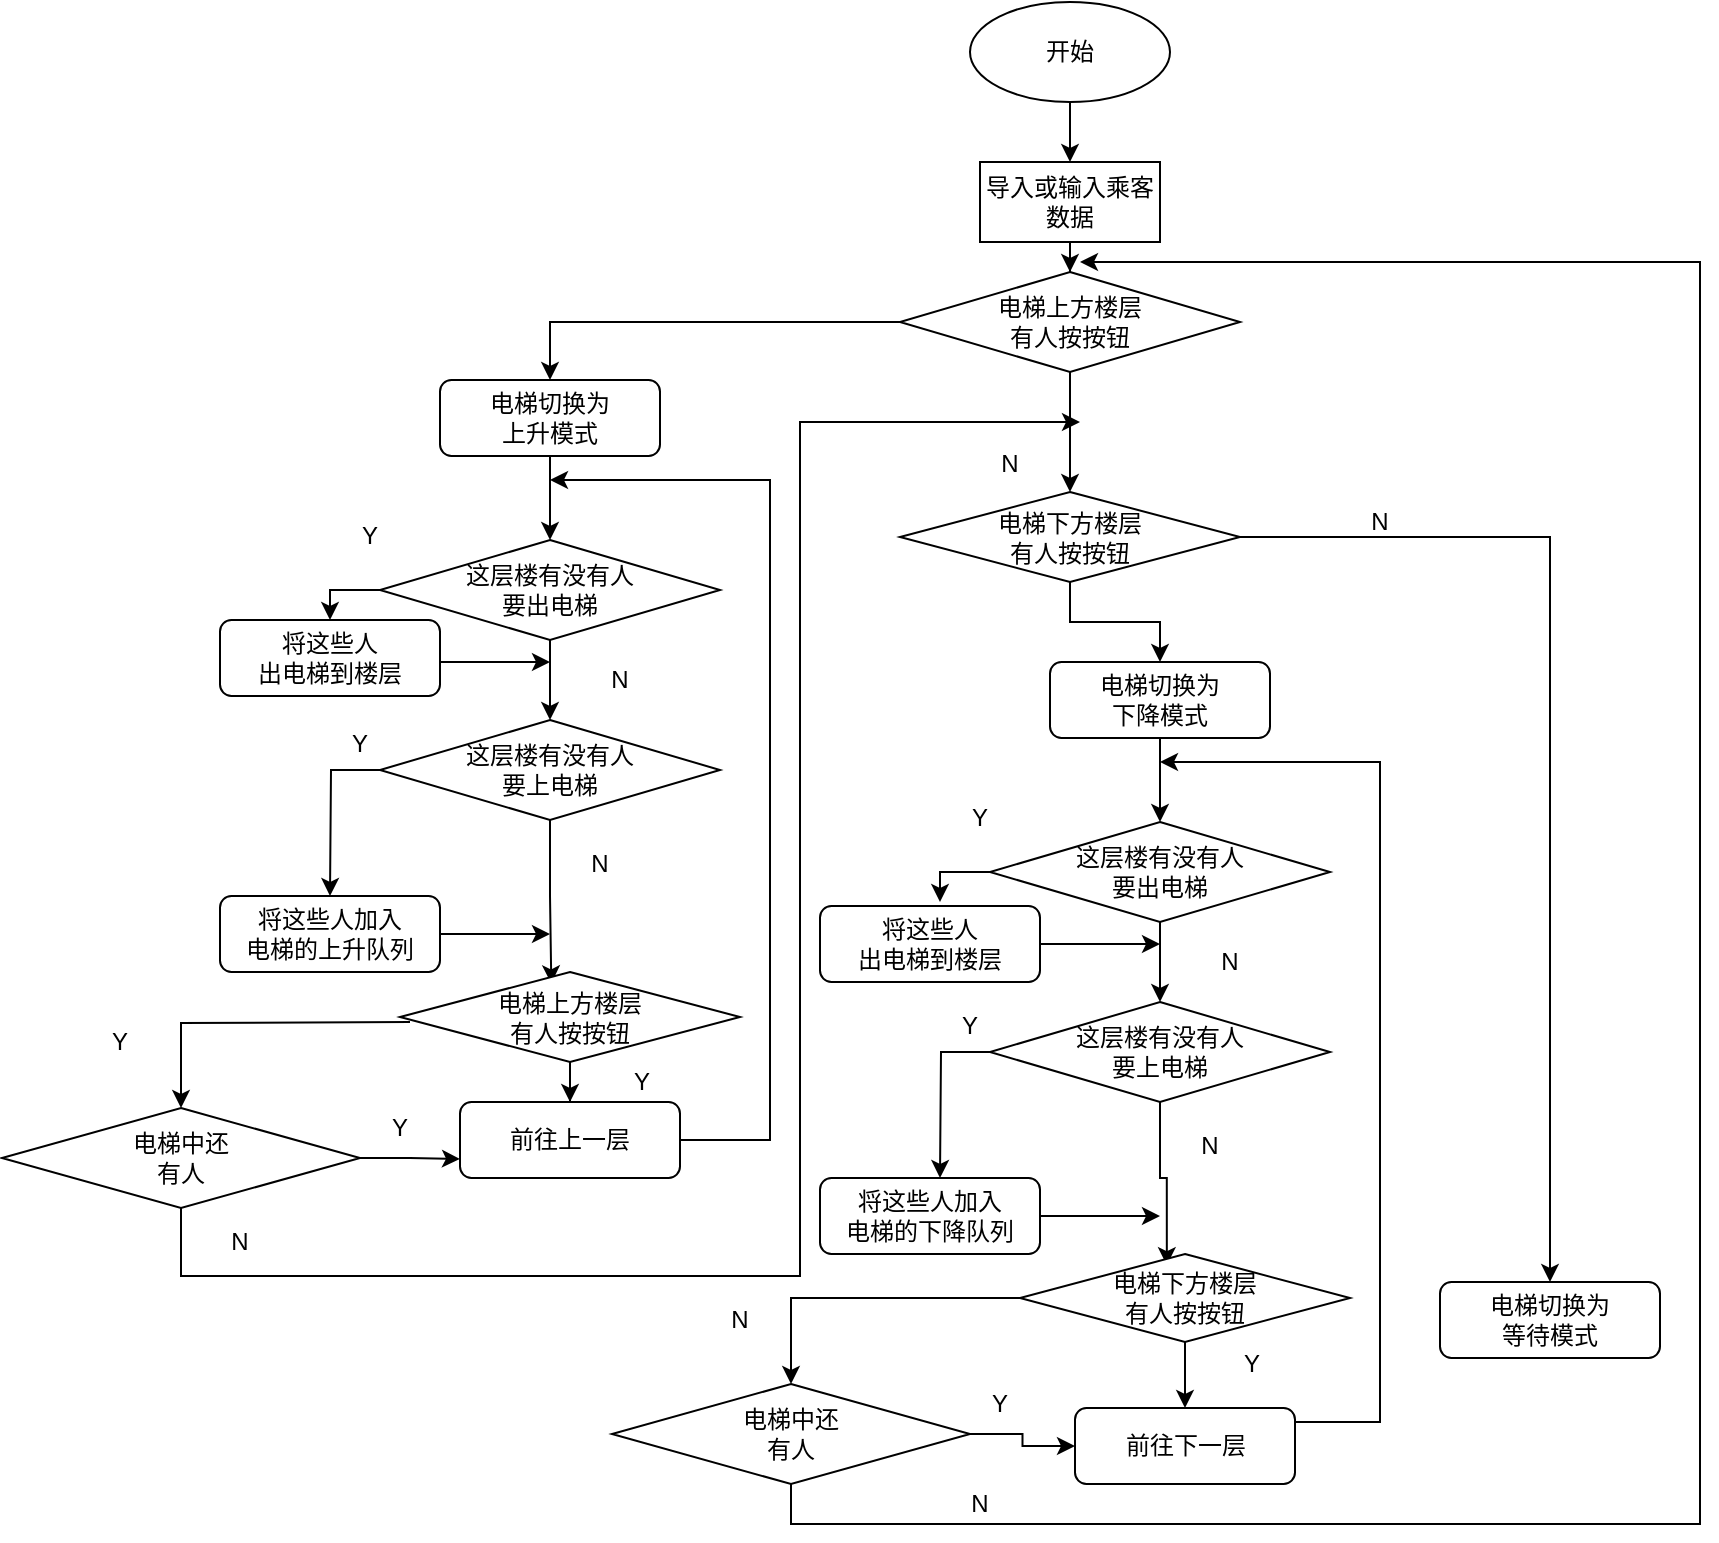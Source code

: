 <mxfile version="13.10.0" type="embed">
    <diagram id="eHC2nOfcFnv1dxEx4Afr" name="第 1 页">
        <mxGraphModel dx="5364" dy="403" grid="1" gridSize="10" guides="1" tooltips="1" connect="1" arrows="1" fold="1" page="1" pageScale="1" pageWidth="4681" pageHeight="3300" math="0" shadow="0">
            <root>
                <mxCell id="0"/>
                <mxCell id="1" parent="0"/>
                <mxCell id="6" style="edgeStyle=orthogonalEdgeStyle;rounded=0;orthogonalLoop=1;jettySize=auto;html=1;entryX=0.5;entryY=0;entryDx=0;entryDy=0;" edge="1" parent="1" source="3" target="4">
                    <mxGeometry relative="1" as="geometry"/>
                </mxCell>
                <mxCell id="3" value="开始&lt;br&gt;" style="ellipse;whiteSpace=wrap;html=1;" vertex="1" parent="1">
                    <mxGeometry x="305" y="20" width="100" height="50" as="geometry"/>
                </mxCell>
                <mxCell id="8" style="edgeStyle=orthogonalEdgeStyle;rounded=0;orthogonalLoop=1;jettySize=auto;html=1;" edge="1" parent="1" source="4" target="7">
                    <mxGeometry relative="1" as="geometry"/>
                </mxCell>
                <mxCell id="4" value="导入或输入乘客数据" style="rounded=0;whiteSpace=wrap;html=1;" vertex="1" parent="1">
                    <mxGeometry x="310" y="100" width="90" height="40" as="geometry"/>
                </mxCell>
                <mxCell id="25" style="edgeStyle=orthogonalEdgeStyle;rounded=0;orthogonalLoop=1;jettySize=auto;html=1;" edge="1" parent="1" source="7" target="30">
                    <mxGeometry relative="1" as="geometry">
                        <mxPoint x="355" y="290" as="targetPoint"/>
                    </mxGeometry>
                </mxCell>
                <mxCell id="105" style="edgeStyle=orthogonalEdgeStyle;rounded=0;orthogonalLoop=1;jettySize=auto;html=1;entryX=0.5;entryY=0;entryDx=0;entryDy=0;" edge="1" parent="1" source="7" target="85">
                    <mxGeometry relative="1" as="geometry"/>
                </mxCell>
                <mxCell id="7" value="电梯上方楼层&lt;br&gt;有人按按钮" style="rhombus;whiteSpace=wrap;html=1;" vertex="1" parent="1">
                    <mxGeometry x="270" y="155" width="170" height="50" as="geometry"/>
                </mxCell>
                <mxCell id="62" style="edgeStyle=orthogonalEdgeStyle;rounded=0;orthogonalLoop=1;jettySize=auto;html=1;entryX=1;entryY=0.5;entryDx=0;entryDy=0;" edge="1" parent="1" source="23">
                    <mxGeometry relative="1" as="geometry">
                        <mxPoint x="250" y="315" as="targetPoint"/>
                        <Array as="points">
                            <mxPoint x="270" y="449"/>
                            <mxPoint x="270" y="317"/>
                        </Array>
                    </mxGeometry>
                </mxCell>
                <mxCell id="27" value="N" style="text;html=1;strokeColor=none;fillColor=none;align=center;verticalAlign=middle;whiteSpace=wrap;rounded=0;" vertex="1" parent="1">
                    <mxGeometry x="305" y="241" width="40" height="20" as="geometry"/>
                </mxCell>
                <mxCell id="31" style="edgeStyle=orthogonalEdgeStyle;rounded=0;orthogonalLoop=1;jettySize=auto;html=1;exitX=1;exitY=0.5;exitDx=0;exitDy=0;entryX=0.5;entryY=0;entryDx=0;entryDy=0;" edge="1" parent="1" source="30" target="32">
                    <mxGeometry relative="1" as="geometry">
                        <mxPoint x="550" y="330" as="targetPoint"/>
                    </mxGeometry>
                </mxCell>
                <mxCell id="37" style="edgeStyle=orthogonalEdgeStyle;rounded=0;orthogonalLoop=1;jettySize=auto;html=1;entryX=0.5;entryY=0;entryDx=0;entryDy=0;" edge="1" parent="1" source="30" target="36">
                    <mxGeometry relative="1" as="geometry"/>
                </mxCell>
                <mxCell id="30" value="电梯下方楼层&lt;br&gt;有人按按钮" style="rhombus;whiteSpace=wrap;html=1;" vertex="1" parent="1">
                    <mxGeometry x="270" y="265" width="170" height="45" as="geometry"/>
                </mxCell>
                <mxCell id="32" value="电梯切换为&lt;br&gt;等待模式" style="rounded=1;whiteSpace=wrap;html=1;" vertex="1" parent="1">
                    <mxGeometry x="540" y="660" width="110" height="38" as="geometry"/>
                </mxCell>
                <mxCell id="33" value="N" style="text;html=1;strokeColor=none;fillColor=none;align=center;verticalAlign=middle;whiteSpace=wrap;rounded=0;" vertex="1" parent="1">
                    <mxGeometry x="490" y="270" width="40" height="20" as="geometry"/>
                </mxCell>
                <mxCell id="57" style="edgeStyle=orthogonalEdgeStyle;rounded=0;orthogonalLoop=1;jettySize=auto;html=1;" edge="1" parent="1" source="36">
                    <mxGeometry relative="1" as="geometry">
                        <mxPoint x="400" y="430" as="targetPoint"/>
                    </mxGeometry>
                </mxCell>
                <mxCell id="36" value="电梯切换为&lt;br&gt;下降模式" style="rounded=1;whiteSpace=wrap;html=1;" vertex="1" parent="1">
                    <mxGeometry x="345" y="350" width="110" height="38" as="geometry"/>
                </mxCell>
                <mxCell id="47" style="edgeStyle=orthogonalEdgeStyle;rounded=0;orthogonalLoop=1;jettySize=auto;html=1;entryX=0.445;entryY=0.127;entryDx=0;entryDy=0;entryPerimeter=0;" edge="1" parent="1" source="48" target="63">
                    <mxGeometry relative="1" as="geometry">
                        <mxPoint x="400" y="612" as="targetPoint"/>
                    </mxGeometry>
                </mxCell>
                <mxCell id="56" style="edgeStyle=orthogonalEdgeStyle;rounded=0;orthogonalLoop=1;jettySize=auto;html=1;exitX=0;exitY=0.5;exitDx=0;exitDy=0;entryX=0.5;entryY=0;entryDx=0;entryDy=0;" edge="1" parent="1" source="48">
                    <mxGeometry relative="1" as="geometry">
                        <mxPoint x="290" y="608" as="targetPoint"/>
                    </mxGeometry>
                </mxCell>
                <mxCell id="48" value="这层楼有没有人&lt;br&gt;要上电梯" style="rhombus;whiteSpace=wrap;html=1;" vertex="1" parent="1">
                    <mxGeometry x="315" y="520" width="170" height="50" as="geometry"/>
                </mxCell>
                <mxCell id="66" style="edgeStyle=orthogonalEdgeStyle;rounded=0;orthogonalLoop=1;jettySize=auto;html=1;" edge="1" parent="1" source="51">
                    <mxGeometry relative="1" as="geometry">
                        <mxPoint x="400" y="627" as="targetPoint"/>
                    </mxGeometry>
                </mxCell>
                <mxCell id="51" value="将这些人加入&lt;br&gt;电梯的下降队列" style="rounded=1;whiteSpace=wrap;html=1;" vertex="1" parent="1">
                    <mxGeometry x="230" y="608" width="110" height="38" as="geometry"/>
                </mxCell>
                <mxCell id="52" value="N" style="text;html=1;strokeColor=none;fillColor=none;align=center;verticalAlign=middle;whiteSpace=wrap;rounded=0;" vertex="1" parent="1">
                    <mxGeometry x="405" y="582" width="40" height="20" as="geometry"/>
                </mxCell>
                <mxCell id="69" style="edgeStyle=orthogonalEdgeStyle;rounded=0;orthogonalLoop=1;jettySize=auto;html=1;" edge="1" parent="1" source="53">
                    <mxGeometry relative="1" as="geometry">
                        <mxPoint x="400" y="400" as="targetPoint"/>
                        <Array as="points">
                            <mxPoint x="510" y="730"/>
                            <mxPoint x="510" y="400"/>
                        </Array>
                    </mxGeometry>
                </mxCell>
                <mxCell id="53" value="前往下一层" style="rounded=1;whiteSpace=wrap;html=1;" vertex="1" parent="1">
                    <mxGeometry x="357.5" y="723" width="110" height="38" as="geometry"/>
                </mxCell>
                <mxCell id="49" value="Y" style="text;html=1;strokeColor=none;fillColor=none;align=center;verticalAlign=middle;whiteSpace=wrap;rounded=0;" vertex="1" parent="1">
                    <mxGeometry x="285" y="522" width="40" height="20" as="geometry"/>
                </mxCell>
                <mxCell id="106" style="edgeStyle=orthogonalEdgeStyle;rounded=0;orthogonalLoop=1;jettySize=auto;html=1;entryX=0.5;entryY=0;entryDx=0;entryDy=0;" edge="1" parent="1" source="63" target="108">
                    <mxGeometry relative="1" as="geometry">
                        <mxPoint x="250" y="730" as="targetPoint"/>
                    </mxGeometry>
                </mxCell>
                <mxCell id="113" style="edgeStyle=orthogonalEdgeStyle;rounded=0;orthogonalLoop=1;jettySize=auto;html=1;" edge="1" parent="1" source="63" target="53">
                    <mxGeometry relative="1" as="geometry"/>
                </mxCell>
                <mxCell id="63" value="电梯下方楼层&lt;br&gt;有人按按钮" style="rhombus;whiteSpace=wrap;html=1;" vertex="1" parent="1">
                    <mxGeometry x="330" y="646" width="165" height="44" as="geometry"/>
                </mxCell>
                <mxCell id="70" value="Y" style="text;html=1;strokeColor=none;fillColor=none;align=center;verticalAlign=middle;whiteSpace=wrap;rounded=0;" vertex="1" parent="1">
                    <mxGeometry x="426" y="691" width="40" height="20" as="geometry"/>
                </mxCell>
                <mxCell id="77" style="edgeStyle=orthogonalEdgeStyle;rounded=0;orthogonalLoop=1;jettySize=auto;html=1;entryX=0.5;entryY=0;entryDx=0;entryDy=0;" edge="1" parent="1" source="76" target="48">
                    <mxGeometry relative="1" as="geometry"/>
                </mxCell>
                <mxCell id="80" style="edgeStyle=orthogonalEdgeStyle;rounded=0;orthogonalLoop=1;jettySize=auto;html=1;exitX=0;exitY=0.5;exitDx=0;exitDy=0;" edge="1" parent="1" source="76">
                    <mxGeometry relative="1" as="geometry">
                        <mxPoint x="290" y="470" as="targetPoint"/>
                    </mxGeometry>
                </mxCell>
                <mxCell id="76" value="这层楼有没有人&lt;br&gt;要出电梯" style="rhombus;whiteSpace=wrap;html=1;" vertex="1" parent="1">
                    <mxGeometry x="315" y="430" width="170" height="50" as="geometry"/>
                </mxCell>
                <mxCell id="78" value="N" style="text;html=1;strokeColor=none;fillColor=none;align=center;verticalAlign=middle;whiteSpace=wrap;rounded=0;" vertex="1" parent="1">
                    <mxGeometry x="415" y="490" width="40" height="20" as="geometry"/>
                </mxCell>
                <mxCell id="79" value="Y" style="text;html=1;strokeColor=none;fillColor=none;align=center;verticalAlign=middle;whiteSpace=wrap;rounded=0;" vertex="1" parent="1">
                    <mxGeometry x="290" y="418" width="40" height="20" as="geometry"/>
                </mxCell>
                <mxCell id="83" style="edgeStyle=orthogonalEdgeStyle;rounded=0;orthogonalLoop=1;jettySize=auto;html=1;" edge="1" parent="1" source="81">
                    <mxGeometry relative="1" as="geometry">
                        <mxPoint x="400" y="491" as="targetPoint"/>
                    </mxGeometry>
                </mxCell>
                <mxCell id="81" value="将这些人&lt;br&gt;出电梯到楼层" style="rounded=1;whiteSpace=wrap;html=1;" vertex="1" parent="1">
                    <mxGeometry x="230" y="472" width="110" height="38" as="geometry"/>
                </mxCell>
                <mxCell id="84" style="edgeStyle=orthogonalEdgeStyle;rounded=0;orthogonalLoop=1;jettySize=auto;html=1;" edge="1" parent="1" source="85">
                    <mxGeometry relative="1" as="geometry">
                        <mxPoint x="95" y="289" as="targetPoint"/>
                    </mxGeometry>
                </mxCell>
                <mxCell id="85" value="电梯切换为&lt;br&gt;上升模式" style="rounded=1;whiteSpace=wrap;html=1;" vertex="1" parent="1">
                    <mxGeometry x="40" y="209" width="110" height="38" as="geometry"/>
                </mxCell>
                <mxCell id="86" style="edgeStyle=orthogonalEdgeStyle;rounded=0;orthogonalLoop=1;jettySize=auto;html=1;entryX=0.445;entryY=0.127;entryDx=0;entryDy=0;entryPerimeter=0;" edge="1" parent="1" source="88" target="96">
                    <mxGeometry relative="1" as="geometry">
                        <mxPoint x="95" y="471" as="targetPoint"/>
                    </mxGeometry>
                </mxCell>
                <mxCell id="87" style="edgeStyle=orthogonalEdgeStyle;rounded=0;orthogonalLoop=1;jettySize=auto;html=1;exitX=0;exitY=0.5;exitDx=0;exitDy=0;entryX=0.5;entryY=0;entryDx=0;entryDy=0;" edge="1" parent="1" source="88">
                    <mxGeometry relative="1" as="geometry">
                        <mxPoint x="-15" y="467.0" as="targetPoint"/>
                    </mxGeometry>
                </mxCell>
                <mxCell id="88" value="这层楼有没有人&lt;br&gt;要上电梯" style="rhombus;whiteSpace=wrap;html=1;" vertex="1" parent="1">
                    <mxGeometry x="10" y="379" width="170" height="50" as="geometry"/>
                </mxCell>
                <mxCell id="89" style="edgeStyle=orthogonalEdgeStyle;rounded=0;orthogonalLoop=1;jettySize=auto;html=1;" edge="1" parent="1">
                    <mxGeometry relative="1" as="geometry">
                        <mxPoint x="95" y="486" as="targetPoint"/>
                        <mxPoint x="35" y="486" as="sourcePoint"/>
                    </mxGeometry>
                </mxCell>
                <mxCell id="90" value="将这些人加入&lt;br&gt;电梯的上升队列" style="rounded=1;whiteSpace=wrap;html=1;" vertex="1" parent="1">
                    <mxGeometry x="-70" y="467" width="110" height="38" as="geometry"/>
                </mxCell>
                <mxCell id="91" value="N" style="text;html=1;strokeColor=none;fillColor=none;align=center;verticalAlign=middle;whiteSpace=wrap;rounded=0;" vertex="1" parent="1">
                    <mxGeometry x="100" y="441" width="40" height="20" as="geometry"/>
                </mxCell>
                <mxCell id="92" style="edgeStyle=orthogonalEdgeStyle;rounded=0;orthogonalLoop=1;jettySize=auto;html=1;" edge="1" parent="1" source="93">
                    <mxGeometry relative="1" as="geometry">
                        <mxPoint x="95" y="259" as="targetPoint"/>
                        <Array as="points">
                            <mxPoint x="205" y="589"/>
                            <mxPoint x="205" y="259"/>
                        </Array>
                    </mxGeometry>
                </mxCell>
                <mxCell id="93" value="前往上一层" style="rounded=1;whiteSpace=wrap;html=1;" vertex="1" parent="1">
                    <mxGeometry x="50" y="570" width="110" height="38" as="geometry"/>
                </mxCell>
                <mxCell id="94" value="Y" style="text;html=1;strokeColor=none;fillColor=none;align=center;verticalAlign=middle;whiteSpace=wrap;rounded=0;" vertex="1" parent="1">
                    <mxGeometry x="-20" y="381" width="40" height="20" as="geometry"/>
                </mxCell>
                <mxCell id="95" style="edgeStyle=orthogonalEdgeStyle;rounded=0;orthogonalLoop=1;jettySize=auto;html=1;entryX=0.5;entryY=0;entryDx=0;entryDy=0;" edge="1" parent="1" source="96" target="93">
                    <mxGeometry relative="1" as="geometry"/>
                </mxCell>
                <mxCell id="96" value="电梯上方楼层&lt;br&gt;有人按按钮" style="rhombus;whiteSpace=wrap;html=1;" vertex="1" parent="1">
                    <mxGeometry x="20" y="505" width="170" height="45" as="geometry"/>
                </mxCell>
                <mxCell id="97" value="Y" style="text;html=1;strokeColor=none;fillColor=none;align=center;verticalAlign=middle;whiteSpace=wrap;rounded=0;" vertex="1" parent="1">
                    <mxGeometry x="121" y="550" width="40" height="20" as="geometry"/>
                </mxCell>
                <mxCell id="98" style="edgeStyle=orthogonalEdgeStyle;rounded=0;orthogonalLoop=1;jettySize=auto;html=1;entryX=0.5;entryY=0;entryDx=0;entryDy=0;" edge="1" parent="1" source="100" target="88">
                    <mxGeometry relative="1" as="geometry"/>
                </mxCell>
                <mxCell id="99" style="edgeStyle=orthogonalEdgeStyle;rounded=0;orthogonalLoop=1;jettySize=auto;html=1;exitX=0;exitY=0.5;exitDx=0;exitDy=0;" edge="1" parent="1" source="100">
                    <mxGeometry relative="1" as="geometry">
                        <mxPoint x="-15" y="329" as="targetPoint"/>
                    </mxGeometry>
                </mxCell>
                <mxCell id="100" value="这层楼有没有人&lt;br&gt;要出电梯" style="rhombus;whiteSpace=wrap;html=1;" vertex="1" parent="1">
                    <mxGeometry x="10" y="289" width="170" height="50" as="geometry"/>
                </mxCell>
                <mxCell id="101" value="N" style="text;html=1;strokeColor=none;fillColor=none;align=center;verticalAlign=middle;whiteSpace=wrap;rounded=0;" vertex="1" parent="1">
                    <mxGeometry x="110" y="349" width="40" height="20" as="geometry"/>
                </mxCell>
                <mxCell id="102" value="Y" style="text;html=1;strokeColor=none;fillColor=none;align=center;verticalAlign=middle;whiteSpace=wrap;rounded=0;" vertex="1" parent="1">
                    <mxGeometry x="-15" y="277" width="40" height="20" as="geometry"/>
                </mxCell>
                <mxCell id="103" style="edgeStyle=orthogonalEdgeStyle;rounded=0;orthogonalLoop=1;jettySize=auto;html=1;" edge="1" parent="1">
                    <mxGeometry relative="1" as="geometry">
                        <mxPoint x="95" y="350" as="targetPoint"/>
                        <mxPoint x="35" y="350" as="sourcePoint"/>
                    </mxGeometry>
                </mxCell>
                <mxCell id="104" value="将这些人&lt;br&gt;出电梯到楼层" style="rounded=1;whiteSpace=wrap;html=1;" vertex="1" parent="1">
                    <mxGeometry x="-70" y="329" width="110" height="38" as="geometry"/>
                </mxCell>
                <mxCell id="107" value="N" style="text;html=1;strokeColor=none;fillColor=none;align=center;verticalAlign=middle;whiteSpace=wrap;rounded=0;" vertex="1" parent="1">
                    <mxGeometry x="170" y="669" width="40" height="20" as="geometry"/>
                </mxCell>
                <mxCell id="112" style="edgeStyle=orthogonalEdgeStyle;rounded=0;orthogonalLoop=1;jettySize=auto;html=1;" edge="1" parent="1" source="108">
                    <mxGeometry relative="1" as="geometry">
                        <mxPoint x="360" y="150" as="targetPoint"/>
                        <Array as="points">
                            <mxPoint x="216" y="781"/>
                            <mxPoint x="670" y="781"/>
                        </Array>
                    </mxGeometry>
                </mxCell>
                <mxCell id="114" style="edgeStyle=orthogonalEdgeStyle;rounded=0;orthogonalLoop=1;jettySize=auto;html=1;entryX=0;entryY=0.5;entryDx=0;entryDy=0;" edge="1" parent="1" source="108" target="53">
                    <mxGeometry relative="1" as="geometry"/>
                </mxCell>
                <mxCell id="108" value="电梯中还&lt;br&gt;有人" style="rhombus;whiteSpace=wrap;html=1;" vertex="1" parent="1">
                    <mxGeometry x="126" y="711" width="179" height="50" as="geometry"/>
                </mxCell>
                <mxCell id="115" value="N" style="text;html=1;strokeColor=none;fillColor=none;align=center;verticalAlign=middle;whiteSpace=wrap;rounded=0;" vertex="1" parent="1">
                    <mxGeometry x="290" y="761" width="40" height="20" as="geometry"/>
                </mxCell>
                <mxCell id="116" value="Y" style="text;html=1;strokeColor=none;fillColor=none;align=center;verticalAlign=middle;whiteSpace=wrap;rounded=0;" vertex="1" parent="1">
                    <mxGeometry x="300" y="711" width="40" height="20" as="geometry"/>
                </mxCell>
                <mxCell id="117" style="edgeStyle=orthogonalEdgeStyle;rounded=0;orthogonalLoop=1;jettySize=auto;html=1;entryX=0.5;entryY=0;entryDx=0;entryDy=0;" edge="1" parent="1" target="118">
                    <mxGeometry relative="1" as="geometry">
                        <mxPoint x="-55" y="592" as="targetPoint"/>
                        <mxPoint x="25" y="530" as="sourcePoint"/>
                    </mxGeometry>
                </mxCell>
                <mxCell id="119" style="edgeStyle=orthogonalEdgeStyle;rounded=0;orthogonalLoop=1;jettySize=auto;html=1;entryX=0;entryY=0.75;entryDx=0;entryDy=0;" edge="1" parent="1" source="118" target="93">
                    <mxGeometry relative="1" as="geometry"/>
                </mxCell>
                <mxCell id="126" style="edgeStyle=orthogonalEdgeStyle;rounded=0;orthogonalLoop=1;jettySize=auto;html=1;" edge="1" parent="1" source="118">
                    <mxGeometry relative="1" as="geometry">
                        <mxPoint x="360" y="230" as="targetPoint"/>
                        <Array as="points">
                            <mxPoint x="-89" y="657"/>
                            <mxPoint x="220" y="657"/>
                        </Array>
                    </mxGeometry>
                </mxCell>
                <mxCell id="118" value="电梯中还&lt;br&gt;有人" style="rhombus;whiteSpace=wrap;html=1;" vertex="1" parent="1">
                    <mxGeometry x="-179" y="573" width="179" height="50" as="geometry"/>
                </mxCell>
                <mxCell id="121" value="N" style="text;html=1;strokeColor=none;fillColor=none;align=center;verticalAlign=middle;whiteSpace=wrap;rounded=0;" vertex="1" parent="1">
                    <mxGeometry x="-80" y="630" width="40" height="20" as="geometry"/>
                </mxCell>
                <mxCell id="122" value="Y" style="text;html=1;strokeColor=none;fillColor=none;align=center;verticalAlign=middle;whiteSpace=wrap;rounded=0;" vertex="1" parent="1">
                    <mxGeometry x="-140" y="530" width="40" height="20" as="geometry"/>
                </mxCell>
                <mxCell id="125" value="Y" style="text;html=1;strokeColor=none;fillColor=none;align=center;verticalAlign=middle;whiteSpace=wrap;rounded=0;" vertex="1" parent="1">
                    <mxGeometry y="573" width="40" height="20" as="geometry"/>
                </mxCell>
            </root>
        </mxGraphModel>
    </diagram>
</mxfile>